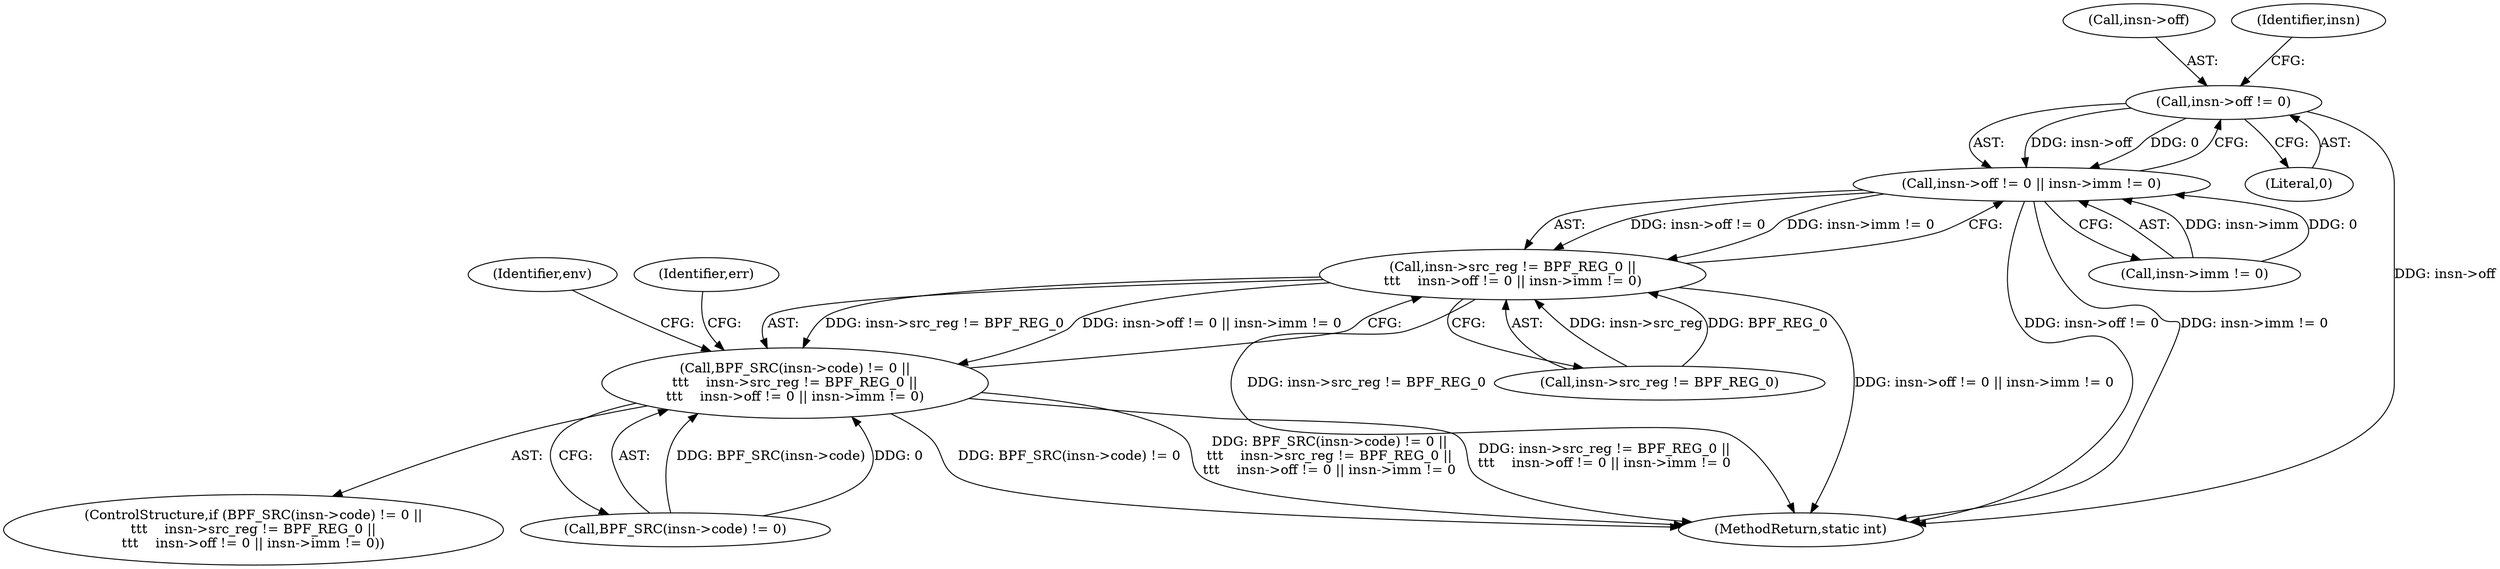 digraph "0_linux_0c17d1d2c61936401f4702e1846e2c19b200f958_0@pointer" {
"1000157" [label="(Call,insn->off != 0)"];
"1000156" [label="(Call,insn->off != 0 || insn->imm != 0)"];
"1000150" [label="(Call,insn->src_reg != BPF_REG_0 ||\n\t\t\t    insn->off != 0 || insn->imm != 0)"];
"1000143" [label="(Call,BPF_SRC(insn->code) != 0 ||\n\t\t\t    insn->src_reg != BPF_REG_0 ||\n\t\t\t    insn->off != 0 || insn->imm != 0)"];
"1000169" [label="(Identifier,env)"];
"1000156" [label="(Call,insn->off != 0 || insn->imm != 0)"];
"1000161" [label="(Literal,0)"];
"1000142" [label="(ControlStructure,if (BPF_SRC(insn->code) != 0 ||\n\t\t\t    insn->src_reg != BPF_REG_0 ||\n\t\t\t    insn->off != 0 || insn->imm != 0))"];
"1000151" [label="(Call,insn->src_reg != BPF_REG_0)"];
"1000158" [label="(Call,insn->off)"];
"1000144" [label="(Call,BPF_SRC(insn->code) != 0)"];
"1000143" [label="(Call,BPF_SRC(insn->code) != 0 ||\n\t\t\t    insn->src_reg != BPF_REG_0 ||\n\t\t\t    insn->off != 0 || insn->imm != 0)"];
"1000150" [label="(Call,insn->src_reg != BPF_REG_0 ||\n\t\t\t    insn->off != 0 || insn->imm != 0)"];
"1000164" [label="(Identifier,insn)"];
"1000157" [label="(Call,insn->off != 0)"];
"1000634" [label="(MethodReturn,static int)"];
"1000221" [label="(Identifier,err)"];
"1000162" [label="(Call,insn->imm != 0)"];
"1000157" -> "1000156"  [label="AST: "];
"1000157" -> "1000161"  [label="CFG: "];
"1000158" -> "1000157"  [label="AST: "];
"1000161" -> "1000157"  [label="AST: "];
"1000164" -> "1000157"  [label="CFG: "];
"1000156" -> "1000157"  [label="CFG: "];
"1000157" -> "1000634"  [label="DDG: insn->off"];
"1000157" -> "1000156"  [label="DDG: insn->off"];
"1000157" -> "1000156"  [label="DDG: 0"];
"1000156" -> "1000150"  [label="AST: "];
"1000156" -> "1000162"  [label="CFG: "];
"1000162" -> "1000156"  [label="AST: "];
"1000150" -> "1000156"  [label="CFG: "];
"1000156" -> "1000634"  [label="DDG: insn->off != 0"];
"1000156" -> "1000634"  [label="DDG: insn->imm != 0"];
"1000156" -> "1000150"  [label="DDG: insn->off != 0"];
"1000156" -> "1000150"  [label="DDG: insn->imm != 0"];
"1000162" -> "1000156"  [label="DDG: insn->imm"];
"1000162" -> "1000156"  [label="DDG: 0"];
"1000150" -> "1000143"  [label="AST: "];
"1000150" -> "1000151"  [label="CFG: "];
"1000151" -> "1000150"  [label="AST: "];
"1000143" -> "1000150"  [label="CFG: "];
"1000150" -> "1000634"  [label="DDG: insn->src_reg != BPF_REG_0"];
"1000150" -> "1000634"  [label="DDG: insn->off != 0 || insn->imm != 0"];
"1000150" -> "1000143"  [label="DDG: insn->src_reg != BPF_REG_0"];
"1000150" -> "1000143"  [label="DDG: insn->off != 0 || insn->imm != 0"];
"1000151" -> "1000150"  [label="DDG: insn->src_reg"];
"1000151" -> "1000150"  [label="DDG: BPF_REG_0"];
"1000143" -> "1000142"  [label="AST: "];
"1000143" -> "1000144"  [label="CFG: "];
"1000144" -> "1000143"  [label="AST: "];
"1000169" -> "1000143"  [label="CFG: "];
"1000221" -> "1000143"  [label="CFG: "];
"1000143" -> "1000634"  [label="DDG: BPF_SRC(insn->code) != 0"];
"1000143" -> "1000634"  [label="DDG: BPF_SRC(insn->code) != 0 ||\n\t\t\t    insn->src_reg != BPF_REG_0 ||\n\t\t\t    insn->off != 0 || insn->imm != 0"];
"1000143" -> "1000634"  [label="DDG: insn->src_reg != BPF_REG_0 ||\n\t\t\t    insn->off != 0 || insn->imm != 0"];
"1000144" -> "1000143"  [label="DDG: BPF_SRC(insn->code)"];
"1000144" -> "1000143"  [label="DDG: 0"];
}
